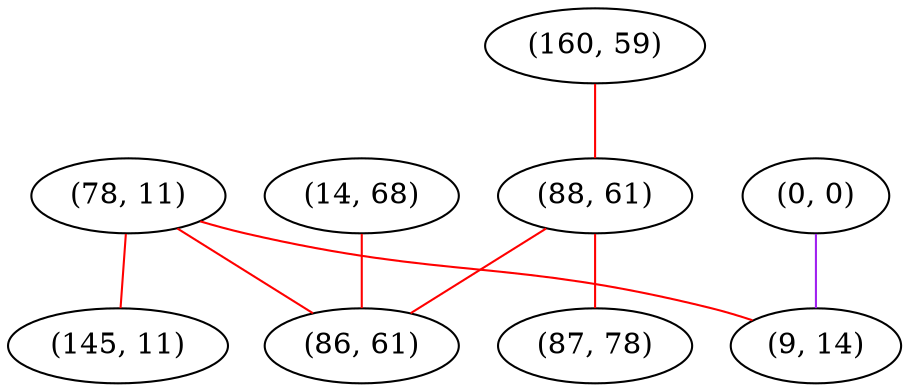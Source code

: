 graph "" {
"(78, 11)";
"(160, 59)";
"(0, 0)";
"(88, 61)";
"(14, 68)";
"(145, 11)";
"(87, 78)";
"(86, 61)";
"(9, 14)";
"(78, 11)" -- "(145, 11)"  [color=red, key=0, weight=1];
"(78, 11)" -- "(9, 14)"  [color=red, key=0, weight=1];
"(78, 11)" -- "(86, 61)"  [color=red, key=0, weight=1];
"(160, 59)" -- "(88, 61)"  [color=red, key=0, weight=1];
"(0, 0)" -- "(9, 14)"  [color=purple, key=0, weight=4];
"(88, 61)" -- "(87, 78)"  [color=red, key=0, weight=1];
"(88, 61)" -- "(86, 61)"  [color=red, key=0, weight=1];
"(14, 68)" -- "(86, 61)"  [color=red, key=0, weight=1];
}
